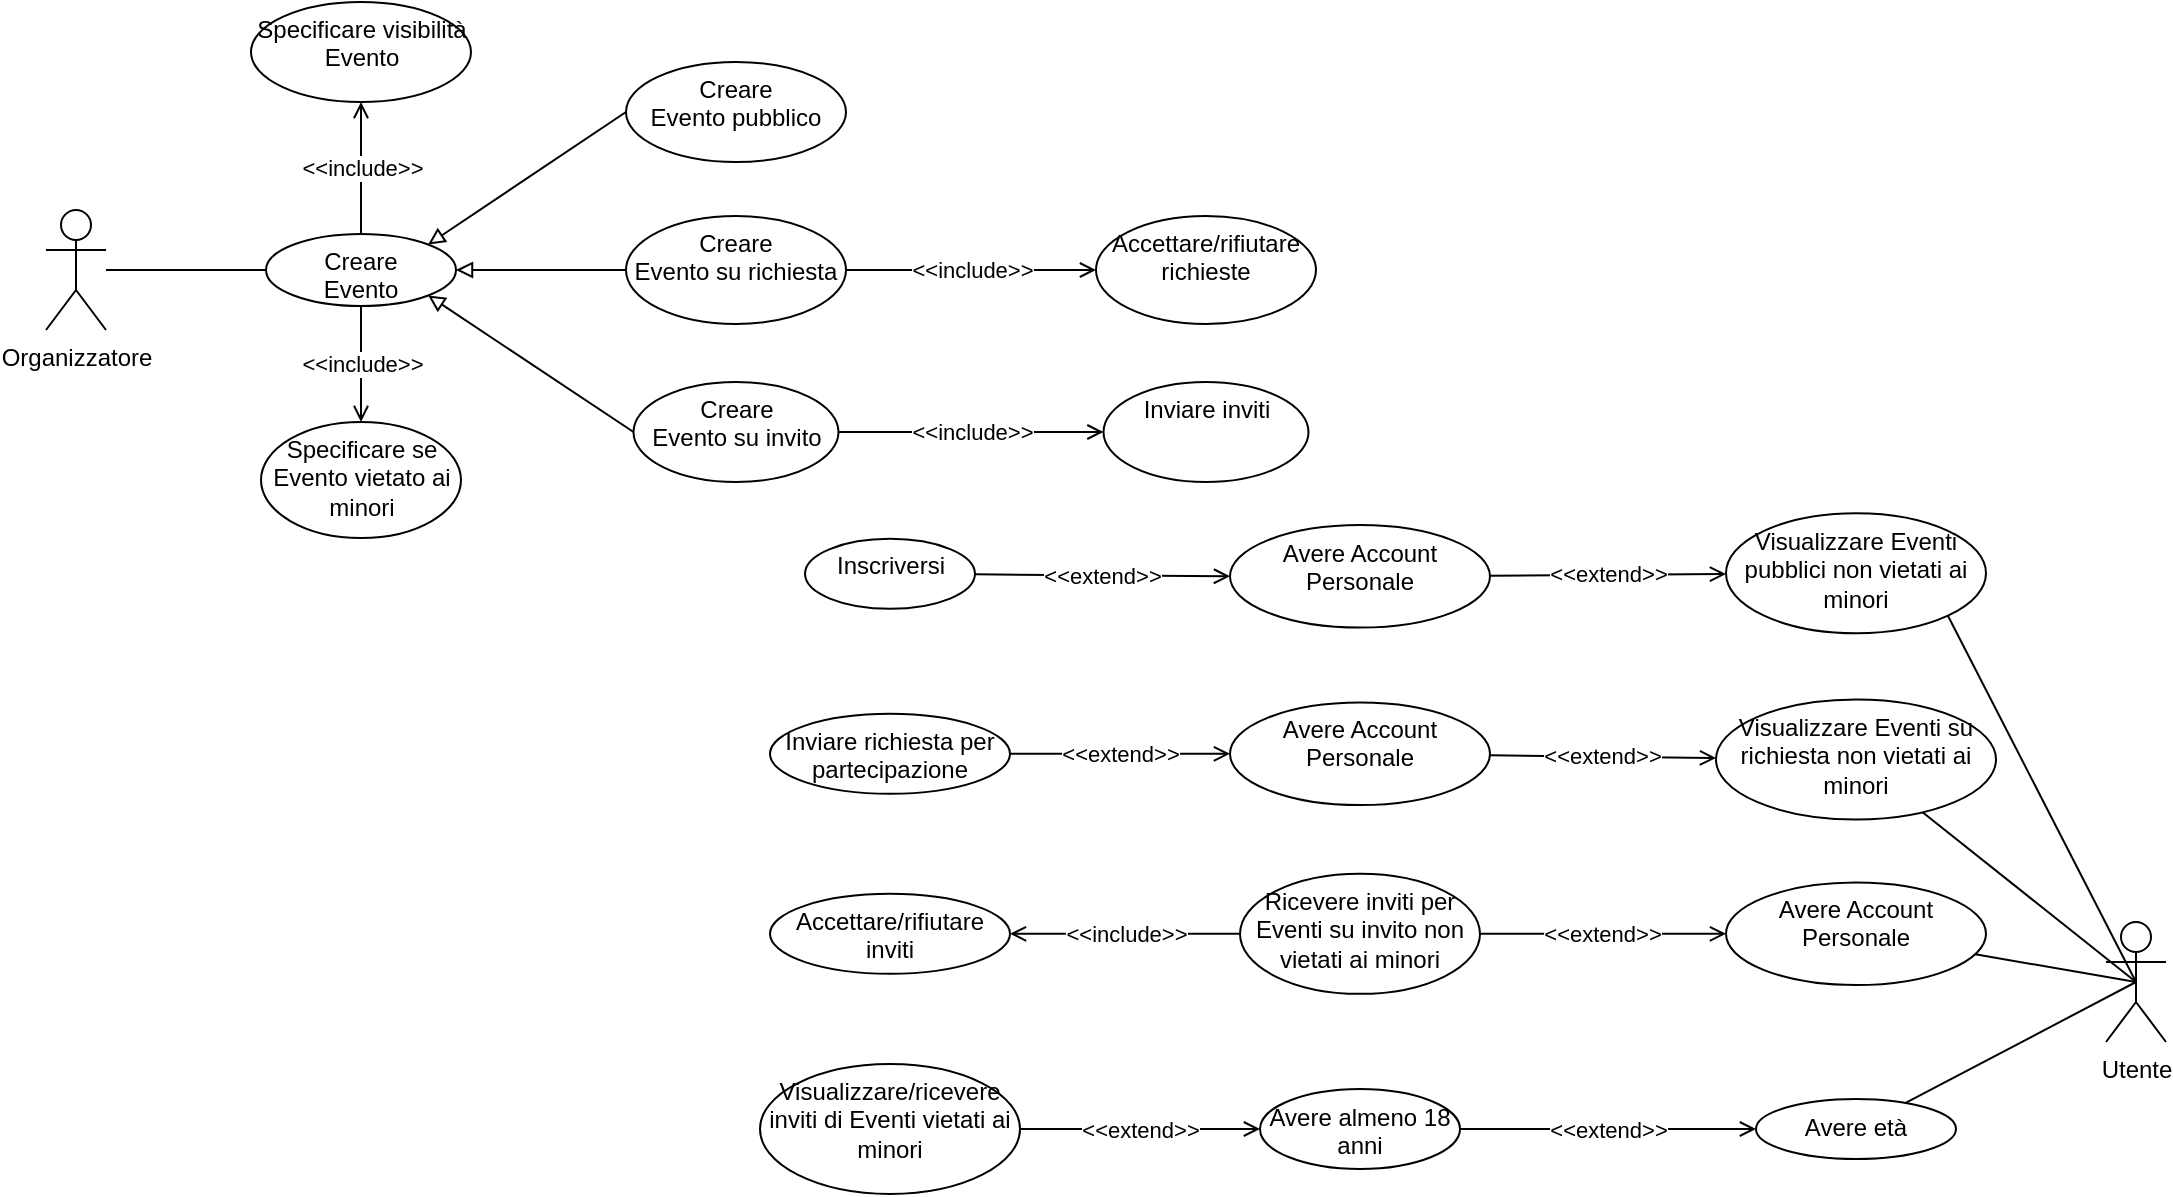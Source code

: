 <mxfile version="20.5.1" type="device"><diagram id="lX9XE5KJlZ_C2U49GPRj" name="Page-1"><mxGraphModel dx="2037" dy="1099" grid="1" gridSize="10" guides="1" tooltips="1" connect="1" arrows="1" fold="1" page="1" pageScale="1" pageWidth="1169" pageHeight="827" math="0" shadow="0"><root><mxCell id="0"/><mxCell id="1" parent="0"/><mxCell id="6ETEDe5-5-bqCXJ3CksE-7" style="rounded=0;orthogonalLoop=1;jettySize=auto;html=1;entryX=0;entryY=0.5;entryDx=0;entryDy=0;endArrow=none;endFill=0;" parent="1" source="6ETEDe5-5-bqCXJ3CksE-1" target="6ETEDe5-5-bqCXJ3CksE-6" edge="1"><mxGeometry relative="1" as="geometry"/></mxCell><mxCell id="6ETEDe5-5-bqCXJ3CksE-1" value="Organizzatore" style="shape=umlActor;verticalLabelPosition=bottom;verticalAlign=top;html=1;outlineConnect=0;" parent="1" vertex="1"><mxGeometry x="50" y="194" width="30" height="60" as="geometry"/></mxCell><mxCell id="NgJcIujk_bwcAy1SaLKO-16" value="" style="edgeStyle=none;rounded=0;orthogonalLoop=1;jettySize=auto;html=1;endArrow=none;endFill=0;exitX=0.5;exitY=0.5;exitDx=0;exitDy=0;exitPerimeter=0;entryX=1;entryY=1;entryDx=0;entryDy=0;" parent="1" source="6ETEDe5-5-bqCXJ3CksE-5" target="NgJcIujk_bwcAy1SaLKO-15" edge="1"><mxGeometry relative="1" as="geometry"/></mxCell><mxCell id="6ETEDe5-5-bqCXJ3CksE-5" value="Utente" style="shape=umlActor;verticalLabelPosition=bottom;verticalAlign=top;html=1;outlineConnect=0;" parent="1" vertex="1"><mxGeometry x="1080" y="550" width="30" height="60" as="geometry"/></mxCell><mxCell id="NgJcIujk_bwcAy1SaLKO-2" value="" style="rounded=0;orthogonalLoop=1;jettySize=auto;html=1;endArrow=block;endFill=0;exitX=0;exitY=0.5;exitDx=0;exitDy=0;entryX=1;entryY=0;entryDx=0;entryDy=0;" parent="1" source="NgJcIujk_bwcAy1SaLKO-1" target="6ETEDe5-5-bqCXJ3CksE-6" edge="1"><mxGeometry relative="1" as="geometry"/></mxCell><mxCell id="NgJcIujk_bwcAy1SaLKO-8" value="&amp;lt;&amp;lt;include&amp;gt;&amp;gt;" style="edgeStyle=none;rounded=0;orthogonalLoop=1;jettySize=auto;html=1;endArrow=open;endFill=0;" parent="1" source="6ETEDe5-5-bqCXJ3CksE-6" target="NgJcIujk_bwcAy1SaLKO-7" edge="1"><mxGeometry relative="1" as="geometry"/></mxCell><mxCell id="NgJcIujk_bwcAy1SaLKO-29" value="&amp;lt;&amp;lt;include&amp;gt;&amp;gt;" style="edgeStyle=none;rounded=0;orthogonalLoop=1;jettySize=auto;html=1;endArrow=open;endFill=0;" parent="1" source="6ETEDe5-5-bqCXJ3CksE-6" target="NgJcIujk_bwcAy1SaLKO-28" edge="1"><mxGeometry relative="1" as="geometry"/></mxCell><mxCell id="6ETEDe5-5-bqCXJ3CksE-6" value="Creare&lt;br&gt;Evento" style="ellipse;whiteSpace=wrap;html=1;verticalAlign=top;" parent="1" vertex="1"><mxGeometry x="160" y="206" width="95" height="36" as="geometry"/></mxCell><mxCell id="NgJcIujk_bwcAy1SaLKO-1" value="Creare&lt;br&gt;Evento pubblico" style="ellipse;whiteSpace=wrap;html=1;verticalAlign=top;" parent="1" vertex="1"><mxGeometry x="340" y="120" width="110" height="50" as="geometry"/></mxCell><mxCell id="NgJcIujk_bwcAy1SaLKO-5" value="" style="edgeStyle=none;rounded=0;orthogonalLoop=1;jettySize=auto;html=1;endArrow=block;endFill=0;" parent="1" source="NgJcIujk_bwcAy1SaLKO-3" target="6ETEDe5-5-bqCXJ3CksE-6" edge="1"><mxGeometry relative="1" as="geometry"/></mxCell><mxCell id="NgJcIujk_bwcAy1SaLKO-11" value="&amp;lt;&amp;lt;include&amp;gt;&amp;gt;" style="edgeStyle=none;rounded=0;orthogonalLoop=1;jettySize=auto;html=1;endArrow=open;endFill=0;" parent="1" source="NgJcIujk_bwcAy1SaLKO-3" target="NgJcIujk_bwcAy1SaLKO-10" edge="1"><mxGeometry relative="1" as="geometry"/></mxCell><mxCell id="NgJcIujk_bwcAy1SaLKO-3" value="Creare&lt;br&gt;Evento su richiesta" style="ellipse;whiteSpace=wrap;html=1;verticalAlign=top;" parent="1" vertex="1"><mxGeometry x="340" y="197" width="110" height="54" as="geometry"/></mxCell><mxCell id="NgJcIujk_bwcAy1SaLKO-6" style="edgeStyle=none;rounded=0;orthogonalLoop=1;jettySize=auto;html=1;entryX=1;entryY=1;entryDx=0;entryDy=0;endArrow=block;endFill=0;exitX=0;exitY=0.5;exitDx=0;exitDy=0;" parent="1" source="NgJcIujk_bwcAy1SaLKO-4" target="6ETEDe5-5-bqCXJ3CksE-6" edge="1"><mxGeometry relative="1" as="geometry"/></mxCell><mxCell id="NgJcIujk_bwcAy1SaLKO-13" value="&amp;lt;&amp;lt;include&amp;gt;&amp;gt;" style="edgeStyle=none;rounded=0;orthogonalLoop=1;jettySize=auto;html=1;endArrow=open;endFill=0;" parent="1" source="NgJcIujk_bwcAy1SaLKO-4" target="NgJcIujk_bwcAy1SaLKO-12" edge="1"><mxGeometry relative="1" as="geometry"/></mxCell><mxCell id="NgJcIujk_bwcAy1SaLKO-4" value="Creare&lt;br&gt;Evento su invito" style="ellipse;whiteSpace=wrap;html=1;verticalAlign=top;" parent="1" vertex="1"><mxGeometry x="343.75" y="280" width="102.5" height="50" as="geometry"/></mxCell><mxCell id="NgJcIujk_bwcAy1SaLKO-7" value="Specificare visibilità Evento" style="ellipse;whiteSpace=wrap;html=1;verticalAlign=top;" parent="1" vertex="1"><mxGeometry x="152.5" y="90" width="110" height="50" as="geometry"/></mxCell><mxCell id="NgJcIujk_bwcAy1SaLKO-10" value="Accettare/rifiutare richieste" style="ellipse;whiteSpace=wrap;html=1;verticalAlign=top;" parent="1" vertex="1"><mxGeometry x="575" y="197" width="110" height="54" as="geometry"/></mxCell><mxCell id="NgJcIujk_bwcAy1SaLKO-12" value="Inviare inviti" style="ellipse;whiteSpace=wrap;html=1;verticalAlign=top;" parent="1" vertex="1"><mxGeometry x="578.75" y="280" width="102.5" height="50" as="geometry"/></mxCell><mxCell id="NgJcIujk_bwcAy1SaLKO-22" value="&amp;lt;&amp;lt;extend&amp;gt;&amp;gt;" style="edgeStyle=none;rounded=0;orthogonalLoop=1;jettySize=auto;html=1;endArrow=open;endFill=0;entryX=0;entryY=0.5;entryDx=0;entryDy=0;" parent="1" source="NgJcIujk_bwcAy1SaLKO-21" target="eqfrztly2YKsfNkHya0C-1" edge="1"><mxGeometry relative="1" as="geometry"><mxPoint x="642" y="377.18" as="targetPoint"/></mxGeometry></mxCell><mxCell id="NgJcIujk_bwcAy1SaLKO-15" value="Visualizzare Eventi pubblici non vietati ai minori" style="ellipse;whiteSpace=wrap;html=1;verticalAlign=top;" parent="1" vertex="1"><mxGeometry x="890" y="345.63" width="130" height="60" as="geometry"/></mxCell><mxCell id="NgJcIujk_bwcAy1SaLKO-18" style="edgeStyle=none;rounded=0;orthogonalLoop=1;jettySize=auto;html=1;entryX=0.5;entryY=0.5;entryDx=0;entryDy=0;entryPerimeter=0;endArrow=none;endFill=0;" parent="1" source="NgJcIujk_bwcAy1SaLKO-17" target="6ETEDe5-5-bqCXJ3CksE-5" edge="1"><mxGeometry relative="1" as="geometry"/></mxCell><mxCell id="NgJcIujk_bwcAy1SaLKO-24" value="&amp;lt;&amp;lt;extend&amp;gt;&amp;gt;" style="edgeStyle=none;rounded=0;orthogonalLoop=1;jettySize=auto;html=1;endArrow=open;endFill=0;entryX=0;entryY=0.5;entryDx=0;entryDy=0;" parent="1" source="NgJcIujk_bwcAy1SaLKO-23" target="eqfrztly2YKsfNkHya0C-3" edge="1"><mxGeometry relative="1" as="geometry"><mxPoint x="652" y="467.18" as="targetPoint"/></mxGeometry></mxCell><mxCell id="NgJcIujk_bwcAy1SaLKO-17" value="Visualizzare Eventi su richiesta non vietati ai minori" style="ellipse;whiteSpace=wrap;html=1;verticalAlign=top;" parent="1" vertex="1"><mxGeometry x="885" y="438.75" width="140" height="60" as="geometry"/></mxCell><mxCell id="NgJcIujk_bwcAy1SaLKO-26" value="&amp;lt;&amp;lt;include&amp;gt;&amp;gt;" style="edgeStyle=none;rounded=0;orthogonalLoop=1;jettySize=auto;html=1;endArrow=open;endFill=0;" parent="1" source="NgJcIujk_bwcAy1SaLKO-19" target="NgJcIujk_bwcAy1SaLKO-25" edge="1"><mxGeometry relative="1" as="geometry"/></mxCell><mxCell id="eqfrztly2YKsfNkHya0C-7" value="&amp;lt;&amp;lt;extend&amp;gt;&amp;gt;" style="edgeStyle=none;rounded=0;orthogonalLoop=1;jettySize=auto;html=1;endArrow=open;endFill=0;" edge="1" parent="1" source="NgJcIujk_bwcAy1SaLKO-19" target="eqfrztly2YKsfNkHya0C-5"><mxGeometry relative="1" as="geometry"/></mxCell><mxCell id="NgJcIujk_bwcAy1SaLKO-19" value="Ricevere inviti per Eventi su invito non vietati ai minori" style="ellipse;whiteSpace=wrap;html=1;verticalAlign=top;" parent="1" vertex="1"><mxGeometry x="647" y="525.93" width="120" height="60" as="geometry"/></mxCell><mxCell id="NgJcIujk_bwcAy1SaLKO-21" value="Inscriversi" style="ellipse;whiteSpace=wrap;html=1;verticalAlign=top;" parent="1" vertex="1"><mxGeometry x="429.5" y="358.43" width="85" height="35" as="geometry"/></mxCell><mxCell id="NgJcIujk_bwcAy1SaLKO-23" value="Inviare richiesta per partecipazione" style="ellipse;whiteSpace=wrap;html=1;verticalAlign=top;" parent="1" vertex="1"><mxGeometry x="412" y="445.93" width="120" height="40" as="geometry"/></mxCell><mxCell id="NgJcIujk_bwcAy1SaLKO-25" value="Accettare/rifiutare inviti" style="ellipse;whiteSpace=wrap;html=1;verticalAlign=top;" parent="1" vertex="1"><mxGeometry x="412" y="535.93" width="120" height="40" as="geometry"/></mxCell><mxCell id="NgJcIujk_bwcAy1SaLKO-28" value="Specificare se Evento vietato ai minori" style="ellipse;whiteSpace=wrap;html=1;verticalAlign=top;" parent="1" vertex="1"><mxGeometry x="157.5" y="300" width="100" height="58" as="geometry"/></mxCell><mxCell id="NgJcIujk_bwcAy1SaLKO-33" style="edgeStyle=none;rounded=0;orthogonalLoop=1;jettySize=auto;html=1;entryX=0.5;entryY=0.5;entryDx=0;entryDy=0;entryPerimeter=0;endArrow=none;endFill=0;" parent="1" source="NgJcIujk_bwcAy1SaLKO-32" target="6ETEDe5-5-bqCXJ3CksE-5" edge="1"><mxGeometry relative="1" as="geometry"/></mxCell><mxCell id="NgJcIujk_bwcAy1SaLKO-32" value="Avere età" style="ellipse;whiteSpace=wrap;html=1;verticalAlign=top;" parent="1" vertex="1"><mxGeometry x="905" y="638.5" width="100" height="30" as="geometry"/></mxCell><mxCell id="NgJcIujk_bwcAy1SaLKO-35" value="&amp;lt;&amp;lt;extend&amp;gt;&amp;gt;" style="edgeStyle=none;rounded=0;orthogonalLoop=1;jettySize=auto;html=1;endArrow=open;endFill=0;" parent="1" source="NgJcIujk_bwcAy1SaLKO-34" target="NgJcIujk_bwcAy1SaLKO-32" edge="1"><mxGeometry relative="1" as="geometry"/></mxCell><mxCell id="NgJcIujk_bwcAy1SaLKO-38" value="&amp;lt;&amp;lt;extend&amp;gt;&amp;gt;" style="edgeStyle=none;rounded=0;orthogonalLoop=1;jettySize=auto;html=1;endArrow=open;endFill=0;" parent="1" source="NgJcIujk_bwcAy1SaLKO-36" target="NgJcIujk_bwcAy1SaLKO-34" edge="1"><mxGeometry relative="1" as="geometry"/></mxCell><mxCell id="NgJcIujk_bwcAy1SaLKO-34" value="Avere almeno 18 anni" style="ellipse;whiteSpace=wrap;html=1;verticalAlign=top;" parent="1" vertex="1"><mxGeometry x="657" y="633.5" width="100" height="40" as="geometry"/></mxCell><mxCell id="NgJcIujk_bwcAy1SaLKO-36" value="Visualizzare/ricevere inviti di Eventi vietati ai minori" style="ellipse;whiteSpace=wrap;html=1;verticalAlign=top;" parent="1" vertex="1"><mxGeometry x="407" y="621" width="130" height="65" as="geometry"/></mxCell><mxCell id="eqfrztly2YKsfNkHya0C-2" value="&amp;lt;&amp;lt;extend&amp;gt;&amp;gt;" style="edgeStyle=none;rounded=0;orthogonalLoop=1;jettySize=auto;html=1;endArrow=open;endFill=0;" edge="1" parent="1" source="eqfrztly2YKsfNkHya0C-1" target="NgJcIujk_bwcAy1SaLKO-15"><mxGeometry relative="1" as="geometry"/></mxCell><mxCell id="eqfrztly2YKsfNkHya0C-1" value="Avere Account Personale" style="ellipse;whiteSpace=wrap;html=1;verticalAlign=top;" vertex="1" parent="1"><mxGeometry x="642" y="351.56" width="130" height="51.25" as="geometry"/></mxCell><mxCell id="eqfrztly2YKsfNkHya0C-4" value="&amp;lt;&amp;lt;extend&amp;gt;&amp;gt;" style="edgeStyle=none;rounded=0;orthogonalLoop=1;jettySize=auto;html=1;endArrow=open;endFill=0;" edge="1" parent="1" source="eqfrztly2YKsfNkHya0C-3" target="NgJcIujk_bwcAy1SaLKO-17"><mxGeometry relative="1" as="geometry"/></mxCell><mxCell id="eqfrztly2YKsfNkHya0C-3" value="Avere Account Personale" style="ellipse;whiteSpace=wrap;html=1;verticalAlign=top;" vertex="1" parent="1"><mxGeometry x="642" y="440.3" width="130" height="51.25" as="geometry"/></mxCell><mxCell id="eqfrztly2YKsfNkHya0C-6" style="edgeStyle=none;rounded=0;orthogonalLoop=1;jettySize=auto;html=1;entryX=0.5;entryY=0.5;entryDx=0;entryDy=0;entryPerimeter=0;endArrow=none;endFill=0;" edge="1" parent="1" source="eqfrztly2YKsfNkHya0C-5" target="6ETEDe5-5-bqCXJ3CksE-5"><mxGeometry relative="1" as="geometry"/></mxCell><mxCell id="eqfrztly2YKsfNkHya0C-5" value="Avere Account Personale" style="ellipse;whiteSpace=wrap;html=1;verticalAlign=top;" vertex="1" parent="1"><mxGeometry x="890" y="530.3" width="130" height="51.25" as="geometry"/></mxCell></root></mxGraphModel></diagram></mxfile>